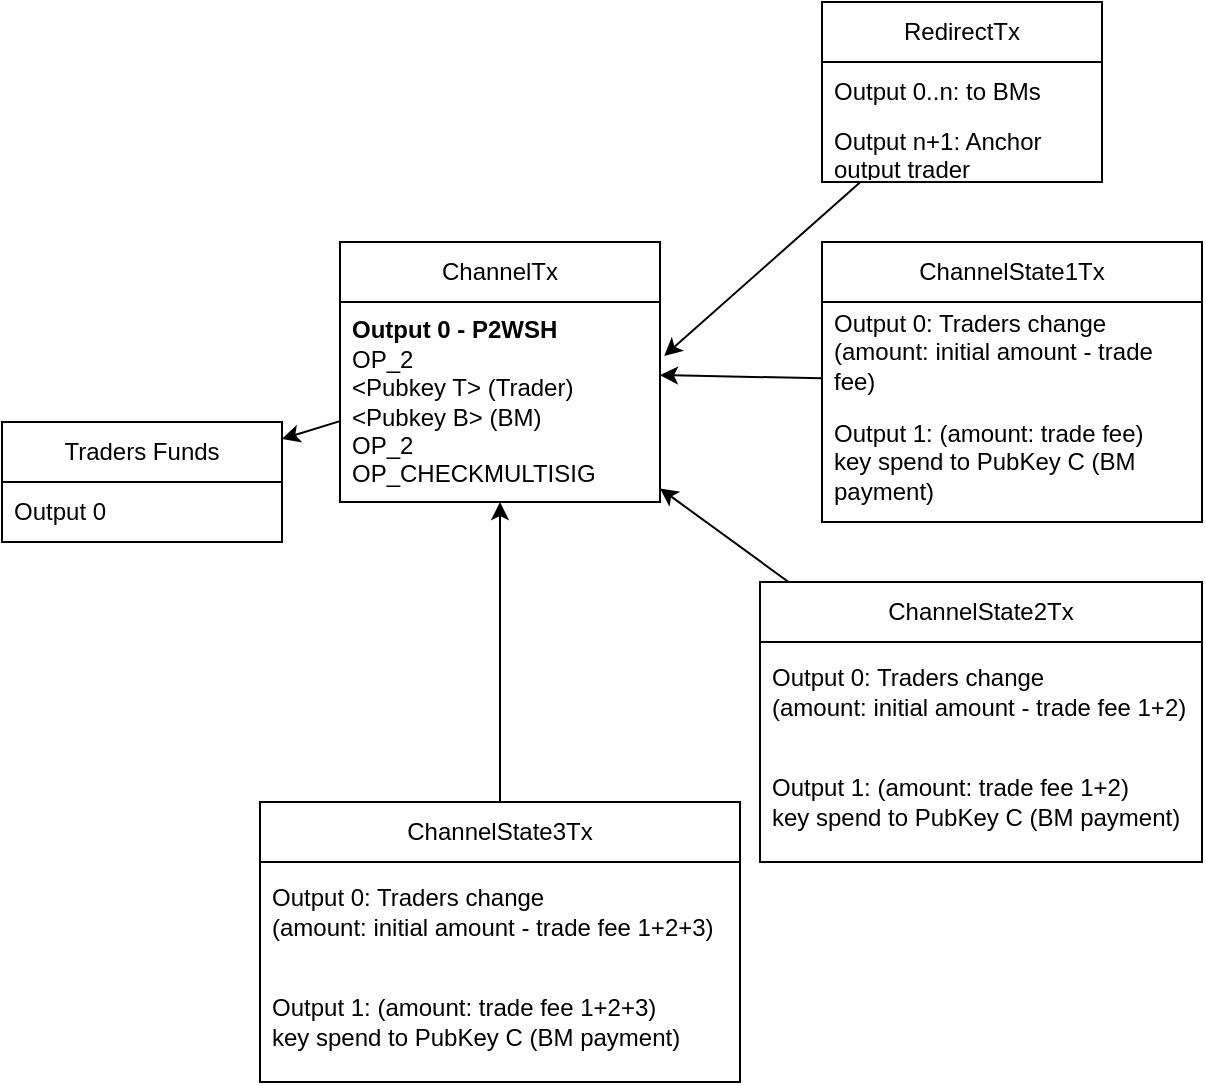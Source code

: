 <mxfile version="27.0.9">
  <diagram id="23iRSUPoRavnBvh4doch" name="Page-1">
    <mxGraphModel dx="2045" dy="731" grid="1" gridSize="10" guides="1" tooltips="1" connect="1" arrows="1" fold="1" page="1" pageScale="1" pageWidth="827" pageHeight="1169" background="#ffffff" math="0" shadow="0">
      <root>
        <mxCell id="0" />
        <mxCell id="1" parent="0" />
        <mxCell id="QoEpu0lZctptPt5Us8xi-1" value="Traders Funds" style="swimlane;fontStyle=0;childLayout=stackLayout;horizontal=1;startSize=30;horizontalStack=0;resizeParent=1;resizeParentMax=0;resizeLast=0;collapsible=1;marginBottom=0;whiteSpace=wrap;html=1;" parent="1" vertex="1">
          <mxGeometry x="-10" y="360" width="140" height="60" as="geometry" />
        </mxCell>
        <mxCell id="QoEpu0lZctptPt5Us8xi-2" value="Output 0" style="text;strokeColor=none;fillColor=none;align=left;verticalAlign=middle;spacingLeft=4;spacingRight=4;overflow=hidden;points=[[0,0.5],[1,0.5]];portConstraint=eastwest;rotatable=0;whiteSpace=wrap;html=1;" parent="QoEpu0lZctptPt5Us8xi-1" vertex="1">
          <mxGeometry y="30" width="140" height="30" as="geometry" />
        </mxCell>
        <mxCell id="QoEpu0lZctptPt5Us8xi-9" style="rounded=0;orthogonalLoop=1;jettySize=auto;html=1;" parent="1" source="QoEpu0lZctptPt5Us8xi-5" target="QoEpu0lZctptPt5Us8xi-1" edge="1">
          <mxGeometry relative="1" as="geometry" />
        </mxCell>
        <mxCell id="QoEpu0lZctptPt5Us8xi-5" value="ChannelTx" style="swimlane;fontStyle=0;childLayout=stackLayout;horizontal=1;startSize=30;horizontalStack=0;resizeParent=1;resizeParentMax=0;resizeLast=0;collapsible=1;marginBottom=0;whiteSpace=wrap;html=1;" parent="1" vertex="1">
          <mxGeometry x="159" y="270" width="160" height="130" as="geometry" />
        </mxCell>
        <mxCell id="QoEpu0lZctptPt5Us8xi-6" value="&lt;b&gt;Output 0 - P2WSH&lt;/b&gt;&lt;div&gt;&lt;div&gt;&lt;span style=&quot;background-color: transparent; color: light-dark(rgb(0, 0, 0), rgb(255, 255, 255));&quot;&gt;OP_2&lt;/span&gt;&lt;/div&gt;&lt;div&gt;&lt;span style=&quot;background-color: transparent; color: light-dark(rgb(0, 0, 0), rgb(255, 255, 255));&quot;&gt;&amp;lt;Pubkey T&amp;gt; (Trader)&lt;/span&gt;&lt;/div&gt;&lt;div&gt;&lt;span style=&quot;background-color: transparent; color: light-dark(rgb(0, 0, 0), rgb(255, 255, 255));&quot;&gt;&amp;lt;Pubkey B&amp;gt; (BM)&lt;/span&gt;&lt;/div&gt;&lt;div&gt;&lt;span style=&quot;background-color: transparent; color: light-dark(rgb(0, 0, 0), rgb(255, 255, 255));&quot;&gt;OP_2&lt;/span&gt;&lt;/div&gt;&lt;div&gt;OP_CHECKMULTISIG&lt;/div&gt;&lt;/div&gt;" style="text;strokeColor=none;fillColor=none;align=left;verticalAlign=middle;spacingLeft=4;spacingRight=4;overflow=hidden;points=[[0,0.5],[1,0.5]];portConstraint=eastwest;rotatable=0;whiteSpace=wrap;html=1;" parent="QoEpu0lZctptPt5Us8xi-5" vertex="1">
          <mxGeometry y="30" width="160" height="100" as="geometry" />
        </mxCell>
        <mxCell id="QoEpu0lZctptPt5Us8xi-10" value="RedirectTx" style="swimlane;fontStyle=0;childLayout=stackLayout;horizontal=1;startSize=30;horizontalStack=0;resizeParent=1;resizeParentMax=0;resizeLast=0;collapsible=1;marginBottom=0;whiteSpace=wrap;html=1;" parent="1" vertex="1">
          <mxGeometry x="400" y="150" width="140" height="90" as="geometry" />
        </mxCell>
        <mxCell id="QoEpu0lZctptPt5Us8xi-11" value="Output 0..n: to BMs" style="text;strokeColor=none;fillColor=none;align=left;verticalAlign=middle;spacingLeft=4;spacingRight=4;overflow=hidden;points=[[0,0.5],[1,0.5]];portConstraint=eastwest;rotatable=0;whiteSpace=wrap;html=1;" parent="QoEpu0lZctptPt5Us8xi-10" vertex="1">
          <mxGeometry y="30" width="140" height="30" as="geometry" />
        </mxCell>
        <mxCell id="QoEpu0lZctptPt5Us8xi-12" value="Output n+1: Anchor output trader" style="text;strokeColor=none;fillColor=none;align=left;verticalAlign=middle;spacingLeft=4;spacingRight=4;overflow=hidden;points=[[0,0.5],[1,0.5]];portConstraint=eastwest;rotatable=0;whiteSpace=wrap;html=1;" parent="QoEpu0lZctptPt5Us8xi-10" vertex="1">
          <mxGeometry y="60" width="140" height="30" as="geometry" />
        </mxCell>
        <mxCell id="QoEpu0lZctptPt5Us8xi-14" style="rounded=0;orthogonalLoop=1;jettySize=auto;html=1;entryX=1.013;entryY=0.675;entryDx=0;entryDy=0;entryPerimeter=0;" parent="1" source="QoEpu0lZctptPt5Us8xi-10" edge="1">
          <mxGeometry relative="1" as="geometry">
            <mxPoint x="321.08" y="327" as="targetPoint" />
          </mxGeometry>
        </mxCell>
        <mxCell id="QoEpu0lZctptPt5Us8xi-19" style="edgeStyle=none;shape=connector;rounded=0;orthogonalLoop=1;jettySize=auto;html=1;strokeColor=default;align=center;verticalAlign=middle;fontFamily=Helvetica;fontSize=11;fontColor=default;labelBackgroundColor=default;endArrow=classic;" parent="1" source="Q_AP1fNf9fPvJ9VrVZ_o-2" target="QoEpu0lZctptPt5Us8xi-5" edge="1">
          <mxGeometry relative="1" as="geometry">
            <mxPoint x="290" y="280" as="targetPoint" />
            <mxPoint x="397.524" y="360" as="sourcePoint" />
          </mxGeometry>
        </mxCell>
        <mxCell id="Q_AP1fNf9fPvJ9VrVZ_o-2" value="ChannelState1Tx" style="swimlane;fontStyle=0;childLayout=stackLayout;horizontal=1;startSize=30;horizontalStack=0;resizeParent=1;resizeParentMax=0;resizeLast=0;collapsible=1;marginBottom=0;whiteSpace=wrap;html=1;" parent="1" vertex="1">
          <mxGeometry x="400" y="270" width="190" height="140" as="geometry" />
        </mxCell>
        <mxCell id="Q_AP1fNf9fPvJ9VrVZ_o-3" value="Output 0: Traders change&lt;div&gt;(amount: initial amount - trade fee)&lt;/div&gt;" style="text;strokeColor=none;fillColor=none;align=left;verticalAlign=middle;spacingLeft=4;spacingRight=4;overflow=hidden;points=[[0,0.5],[1,0.5]];portConstraint=eastwest;rotatable=0;whiteSpace=wrap;html=1;" parent="Q_AP1fNf9fPvJ9VrVZ_o-2" vertex="1">
          <mxGeometry y="30" width="190" height="50" as="geometry" />
        </mxCell>
        <mxCell id="Q_AP1fNf9fPvJ9VrVZ_o-4" value="Output 1: (amount: trade fee)&lt;div&gt;key spend to PubKey C (BM payment)&lt;/div&gt;" style="text;strokeColor=none;fillColor=none;align=left;verticalAlign=middle;spacingLeft=4;spacingRight=4;overflow=hidden;points=[[0,0.5],[1,0.5]];portConstraint=eastwest;rotatable=0;whiteSpace=wrap;html=1;" parent="Q_AP1fNf9fPvJ9VrVZ_o-2" vertex="1">
          <mxGeometry y="80" width="190" height="60" as="geometry" />
        </mxCell>
        <mxCell id="FIGwZFJVNrLS457Xv5qL-7" style="rounded=0;orthogonalLoop=1;jettySize=auto;html=1;" parent="1" source="69QWRgk2T1_iA0vhkOeC-5" target="QoEpu0lZctptPt5Us8xi-5" edge="1">
          <mxGeometry relative="1" as="geometry">
            <mxPoint x="310" y="507.723" as="sourcePoint" />
            <mxPoint x="268.8" y="480.8" as="targetPoint" />
          </mxGeometry>
        </mxCell>
        <mxCell id="FIGwZFJVNrLS457Xv5qL-8" style="edgeStyle=none;shape=connector;rounded=0;orthogonalLoop=1;jettySize=auto;html=1;strokeColor=default;align=center;verticalAlign=middle;fontFamily=Helvetica;fontSize=11;fontColor=default;labelBackgroundColor=default;endArrow=classic;" parent="1" source="69QWRgk2T1_iA0vhkOeC-2" target="QoEpu0lZctptPt5Us8xi-5" edge="1">
          <mxGeometry relative="1" as="geometry">
            <mxPoint x="221.109" y="570" as="sourcePoint" />
            <mxPoint x="222.72" y="482.9" as="targetPoint" />
          </mxGeometry>
        </mxCell>
        <mxCell id="69QWRgk2T1_iA0vhkOeC-2" value="ChannelState3Tx" style="swimlane;fontStyle=0;childLayout=stackLayout;horizontal=1;startSize=30;horizontalStack=0;resizeParent=1;resizeParentMax=0;resizeLast=0;collapsible=1;marginBottom=0;whiteSpace=wrap;html=1;" parent="1" vertex="1">
          <mxGeometry x="119" y="550" width="240" height="140" as="geometry" />
        </mxCell>
        <mxCell id="69QWRgk2T1_iA0vhkOeC-3" value="Output 0: Traders change&lt;div&gt;(amount: initial amount - trade fee 1+2+3)&lt;/div&gt;" style="text;strokeColor=none;fillColor=none;align=left;verticalAlign=middle;spacingLeft=4;spacingRight=4;overflow=hidden;points=[[0,0.5],[1,0.5]];portConstraint=eastwest;rotatable=0;whiteSpace=wrap;html=1;" parent="69QWRgk2T1_iA0vhkOeC-2" vertex="1">
          <mxGeometry y="30" width="240" height="50" as="geometry" />
        </mxCell>
        <mxCell id="69QWRgk2T1_iA0vhkOeC-4" value="Output 1: (amount: trade fee 1+2+3)&lt;div&gt;key spend to PubKey C (BM payment)&lt;/div&gt;" style="text;strokeColor=none;fillColor=none;align=left;verticalAlign=middle;spacingLeft=4;spacingRight=4;overflow=hidden;points=[[0,0.5],[1,0.5]];portConstraint=eastwest;rotatable=0;whiteSpace=wrap;html=1;" parent="69QWRgk2T1_iA0vhkOeC-2" vertex="1">
          <mxGeometry y="80" width="240" height="60" as="geometry" />
        </mxCell>
        <mxCell id="69QWRgk2T1_iA0vhkOeC-5" value="ChannelState2Tx" style="swimlane;fontStyle=0;childLayout=stackLayout;horizontal=1;startSize=30;horizontalStack=0;resizeParent=1;resizeParentMax=0;resizeLast=0;collapsible=1;marginBottom=0;whiteSpace=wrap;html=1;" parent="1" vertex="1">
          <mxGeometry x="369" y="440" width="221" height="140" as="geometry" />
        </mxCell>
        <mxCell id="69QWRgk2T1_iA0vhkOeC-6" value="Output 0: Traders change&lt;div&gt;(amount: initial amount - trade fee 1+2)&lt;/div&gt;" style="text;strokeColor=none;fillColor=none;align=left;verticalAlign=middle;spacingLeft=4;spacingRight=4;overflow=hidden;points=[[0,0.5],[1,0.5]];portConstraint=eastwest;rotatable=0;whiteSpace=wrap;html=1;" parent="69QWRgk2T1_iA0vhkOeC-5" vertex="1">
          <mxGeometry y="30" width="221" height="50" as="geometry" />
        </mxCell>
        <mxCell id="69QWRgk2T1_iA0vhkOeC-7" value="Output 1: (amount: trade fee 1+2)&lt;div&gt;key spend to PubKey C (BM payment)&lt;/div&gt;" style="text;strokeColor=none;fillColor=none;align=left;verticalAlign=middle;spacingLeft=4;spacingRight=4;overflow=hidden;points=[[0,0.5],[1,0.5]];portConstraint=eastwest;rotatable=0;whiteSpace=wrap;html=1;" parent="69QWRgk2T1_iA0vhkOeC-5" vertex="1">
          <mxGeometry y="80" width="221" height="60" as="geometry" />
        </mxCell>
      </root>
    </mxGraphModel>
  </diagram>
</mxfile>
